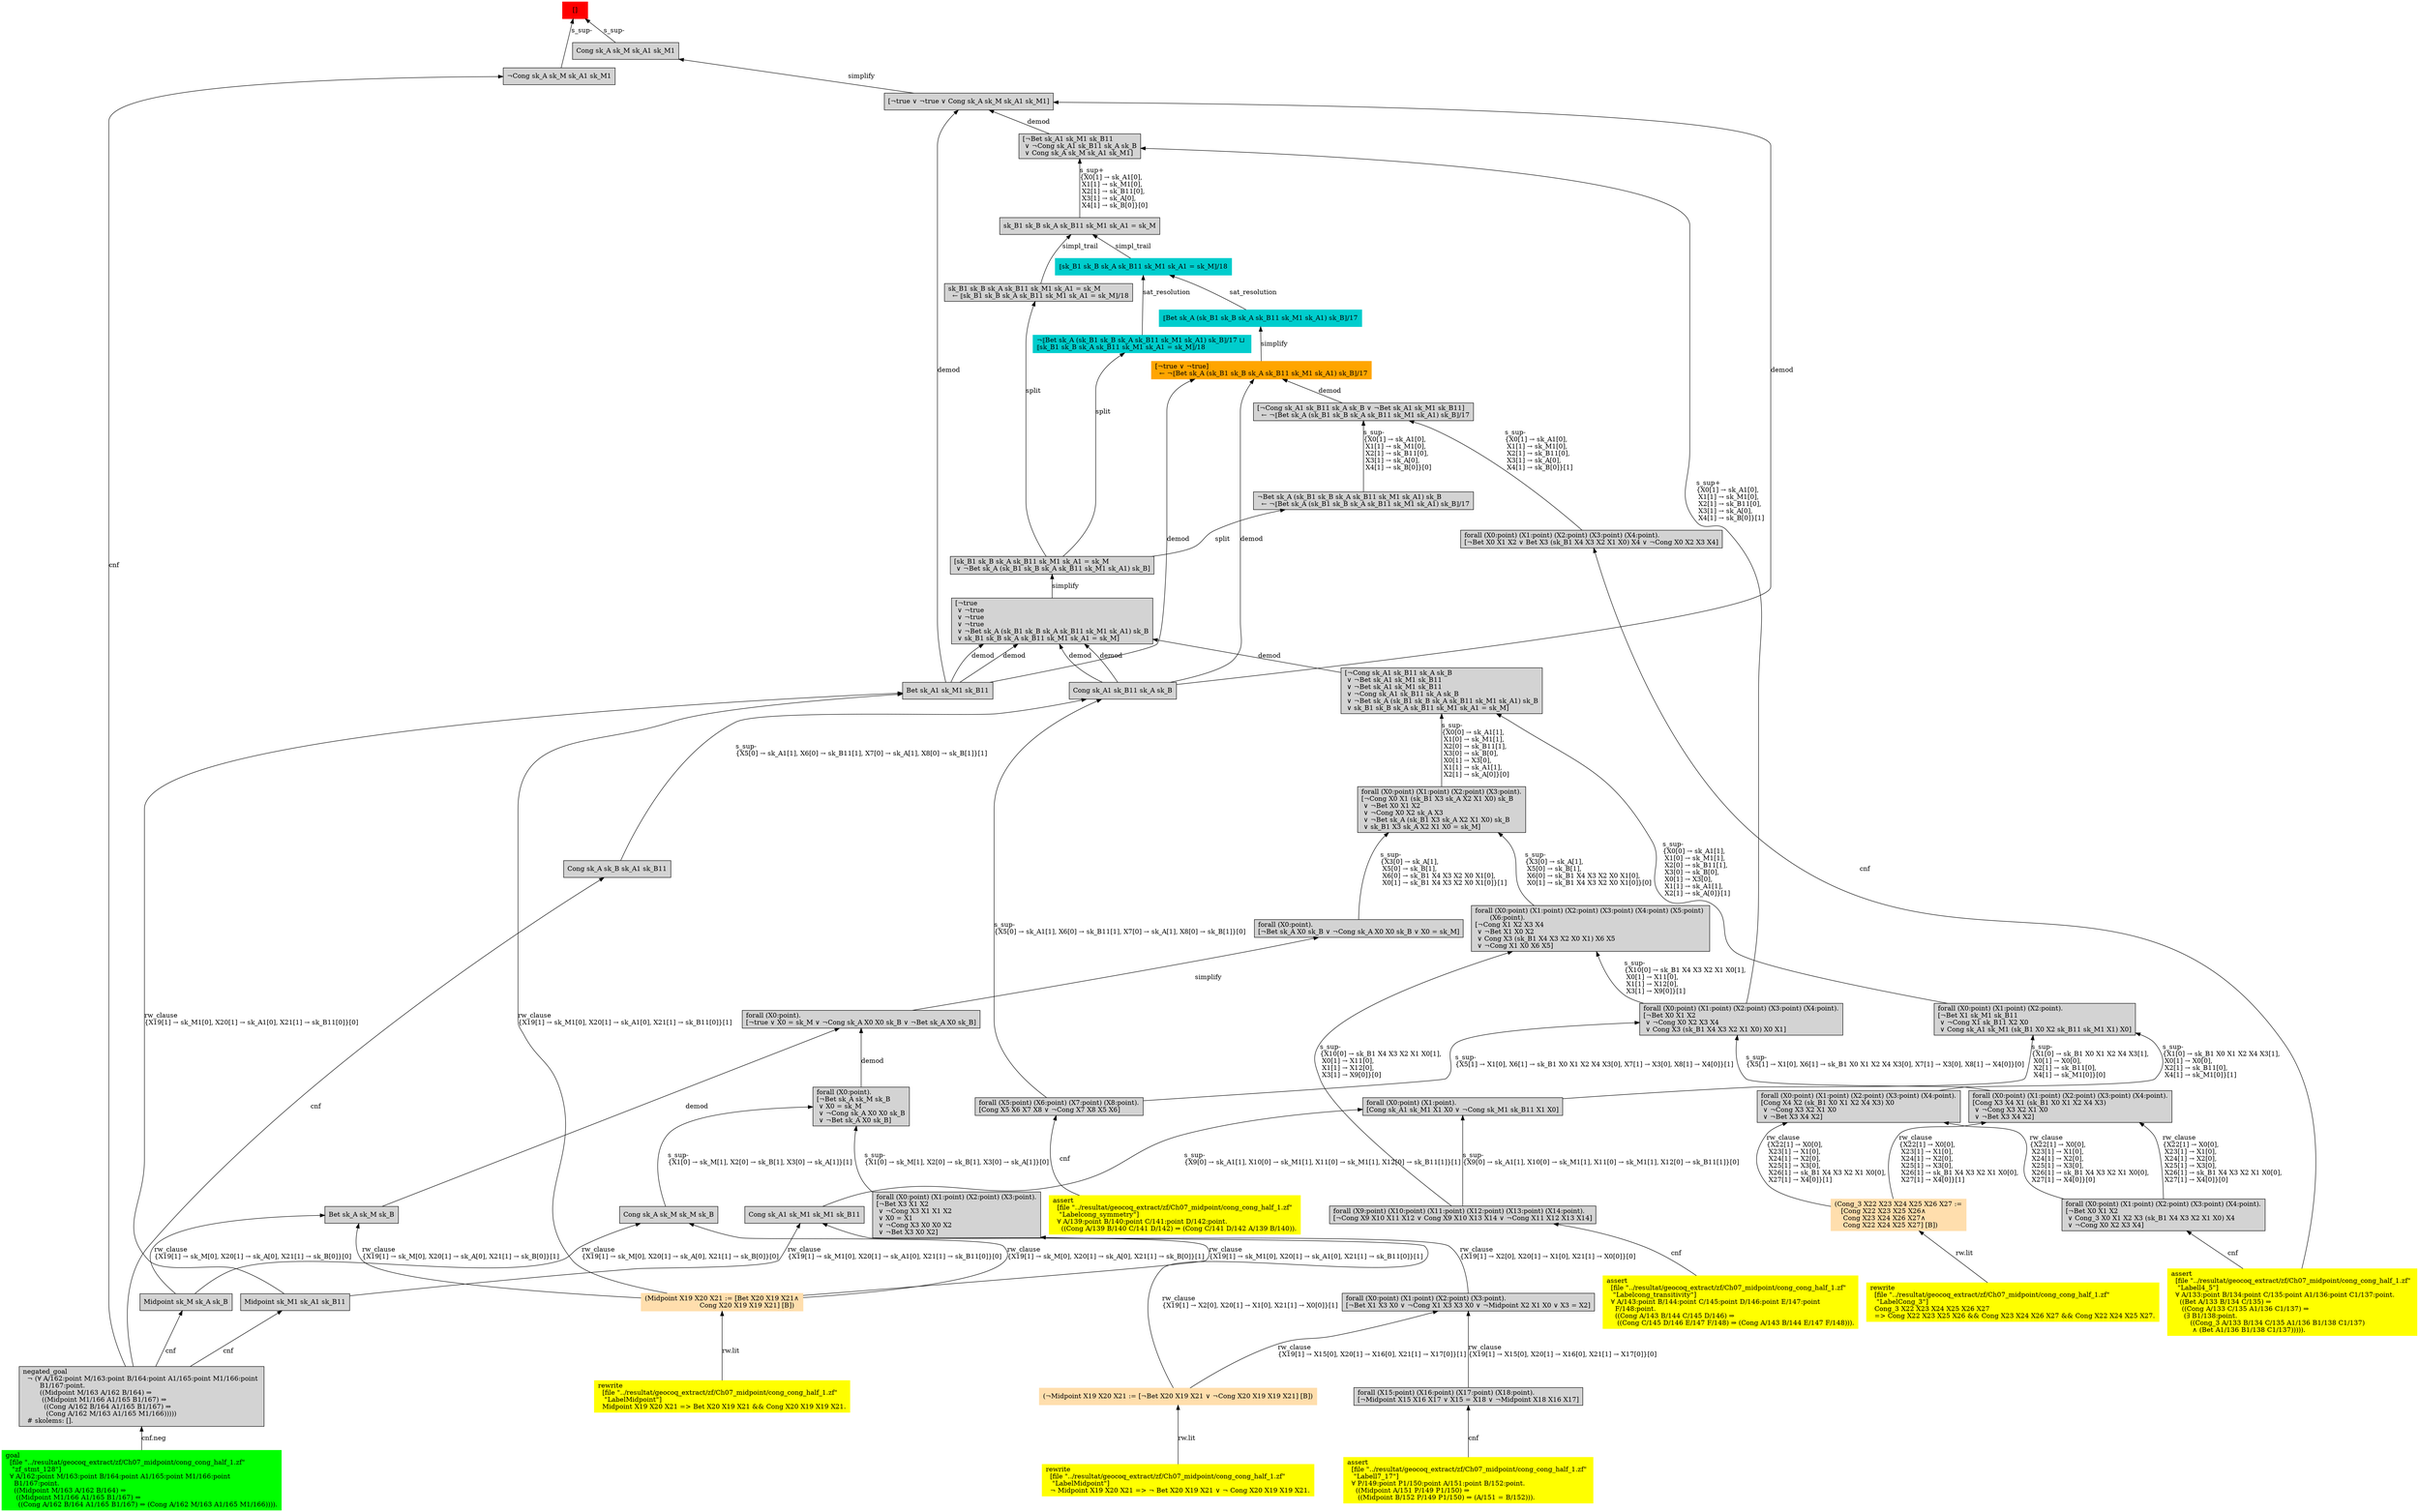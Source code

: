 digraph "unsat_graph" {
  vertex_0 [color=red, label="[]", shape=box, style=filled];
  vertex_0 -> vertex_1 [label="s_sup-\l", dir="back"];
  vertex_1 [shape=box, label="¬Cong sk_A sk_M sk_A1 sk_M1\l", style=filled];
  vertex_1 -> vertex_2 [label="cnf", dir="back"];
  vertex_2 [shape=box, label="negated_goal\l  ¬ (∀ A/162:point M/163:point B/164:point A1/165:point M1/166:point \l        B1/167:point.\l        ((Midpoint M/163 A/162 B/164) ⇒\l         ((Midpoint M1/166 A1/165 B1/167) ⇒\l          ((Cong A/162 B/164 A1/165 B1/167) ⇒\l           (Cong A/162 M/163 A1/165 M1/166)))))\l  # skolems: [].\l", style=filled];
  vertex_2 -> vertex_3 [label="cnf.neg", dir="back"];
  vertex_3 [color=green, shape=box, label="goal\l  [file \"../resultat/geocoq_extract/zf/Ch07_midpoint/cong_cong_half_1.zf\" \l   \"zf_stmt_128\"]\l  ∀ A/162:point M/163:point B/164:point A1/165:point M1/166:point \l    B1/167:point.\l    ((Midpoint M/163 A/162 B/164) ⇒\l     ((Midpoint M1/166 A1/165 B1/167) ⇒\l      ((Cong A/162 B/164 A1/165 B1/167) ⇒ (Cong A/162 M/163 A1/165 M1/166)))).\l", style=filled];
  vertex_0 -> vertex_4 [label="s_sup-\l", dir="back"];
  vertex_4 [shape=box, label="Cong sk_A sk_M sk_A1 sk_M1\l", style=filled];
  vertex_4 -> vertex_5 [label="simplify", dir="back"];
  vertex_5 [shape=box, label="[¬true ∨ ¬true ∨ Cong sk_A sk_M sk_A1 sk_M1]\l", style=filled];
  vertex_5 -> vertex_6 [label="demod", dir="back"];
  vertex_6 [shape=box, label="Cong sk_A1 sk_B11 sk_A sk_B\l", style=filled];
  vertex_6 -> vertex_7 [label="s_sup-\l\{X5[0] → sk_A1[1], X6[0] → sk_B11[1], X7[0] → sk_A[1], X8[0] → sk_B[1]\}[0]\l", dir="back"];
  vertex_7 [shape=box, label="forall (X5:point) (X6:point) (X7:point) (X8:point).\l[Cong X5 X6 X7 X8 ∨ ¬Cong X7 X8 X5 X6]\l", style=filled];
  vertex_7 -> vertex_8 [label="cnf", dir="back"];
  vertex_8 [color=yellow, shape=box, label="assert\l  [file \"../resultat/geocoq_extract/zf/Ch07_midpoint/cong_cong_half_1.zf\" \l   \"Labelcong_symmetry\"]\l  ∀ A/139:point B/140:point C/141:point D/142:point.\l    ((Cong A/139 B/140 C/141 D/142) ⇒ (Cong C/141 D/142 A/139 B/140)).\l", style=filled];
  vertex_6 -> vertex_9 [label="s_sup-\l\{X5[0] → sk_A1[1], X6[0] → sk_B11[1], X7[0] → sk_A[1], X8[0] → sk_B[1]\}[1]\l", dir="back"];
  vertex_9 [shape=box, label="Cong sk_A sk_B sk_A1 sk_B11\l", style=filled];
  vertex_9 -> vertex_2 [label="cnf", dir="back"];
  vertex_5 -> vertex_10 [label="demod", dir="back"];
  vertex_10 [shape=box, label="Bet sk_A1 sk_M1 sk_B11\l", style=filled];
  vertex_10 -> vertex_11 [label="rw_clause\l\{X19[1] → sk_M1[0], X20[1] → sk_A1[0], X21[1] → sk_B11[0]\}[1]\l", dir="back"];
  vertex_11 [color=navajowhite, shape=box, label="(Midpoint X19 X20 X21 := [Bet X20 X19 X21∧\l                          Cong X20 X19 X19 X21] [B])\l", style=filled];
  vertex_11 -> vertex_12 [label="rw.lit", dir="back"];
  vertex_12 [color=yellow, shape=box, label="rewrite\l  [file \"../resultat/geocoq_extract/zf/Ch07_midpoint/cong_cong_half_1.zf\" \l   \"LabelMidpoint\"]\l  Midpoint X19 X20 X21 =\> Bet X20 X19 X21 && Cong X20 X19 X19 X21.\l", style=filled];
  vertex_10 -> vertex_13 [label="rw_clause\l\{X19[1] → sk_M1[0], X20[1] → sk_A1[0], X21[1] → sk_B11[0]\}[0]\l", dir="back"];
  vertex_13 [shape=box, label="Midpoint sk_M1 sk_A1 sk_B11\l", style=filled];
  vertex_13 -> vertex_2 [label="cnf", dir="back"];
  vertex_5 -> vertex_14 [label="demod", dir="back"];
  vertex_14 [shape=box, label="[¬Bet sk_A1 sk_M1 sk_B11\l ∨ ¬Cong sk_A1 sk_B11 sk_A sk_B\l ∨ Cong sk_A sk_M sk_A1 sk_M1]\l", style=filled];
  vertex_14 -> vertex_15 [label="s_sup+\l\{X0[1] → sk_A1[0], \l X1[1] → sk_M1[0], \l X2[1] → sk_B11[0], \l X3[1] → sk_A[0], \l X4[1] → sk_B[0]\}[1]\l", dir="back"];
  vertex_15 [shape=box, label="forall (X0:point) (X1:point) (X2:point) (X3:point) (X4:point).\l[¬Bet X0 X1 X2\l ∨ ¬Cong X0 X2 X3 X4\l ∨ Cong X3 (sk_B1 X4 X3 X2 X1 X0) X0 X1]\l", style=filled];
  vertex_15 -> vertex_7 [label="s_sup-\l\{X5[1] → X1[0], X6[1] → sk_B1 X0 X1 X2 X4 X3[0], X7[1] → X3[0], X8[1] → X4[0]\}[1]\l", dir="back"];
  vertex_15 -> vertex_16 [label="s_sup-\l\{X5[1] → X1[0], X6[1] → sk_B1 X0 X1 X2 X4 X3[0], X7[1] → X3[0], X8[1] → X4[0]\}[0]\l", dir="back"];
  vertex_16 [shape=box, label="forall (X0:point) (X1:point) (X2:point) (X3:point) (X4:point).\l[Cong X3 X4 X1 (sk_B1 X0 X1 X2 X4 X3)\l ∨ ¬Cong X3 X2 X1 X0\l ∨ ¬Bet X3 X4 X2]\l", style=filled];
  vertex_16 -> vertex_17 [label="rw_clause\l\{X22[1] → X0[0], \l X23[1] → X1[0], \l X24[1] → X2[0], \l X25[1] → X3[0], \l X26[1] → sk_B1 X4 X3 X2 X1 X0[0], \l X27[1] → X4[0]\}[1]\l", dir="back"];
  vertex_17 [color=navajowhite, shape=box, label="(Cong_3 X22 X23 X24 X25 X26 X27 :=\l   [Cong X22 X23 X25 X26∧\l    Cong X23 X24 X26 X27∧\l    Cong X22 X24 X25 X27] [B])\l", style=filled];
  vertex_17 -> vertex_18 [label="rw.lit", dir="back"];
  vertex_18 [color=yellow, shape=box, label="rewrite\l  [file \"../resultat/geocoq_extract/zf/Ch07_midpoint/cong_cong_half_1.zf\" \l   \"LabelCong_3\"]\l  Cong_3 X22 X23 X24 X25 X26 X27\l  =\> Cong X22 X23 X25 X26 && Cong X23 X24 X26 X27 && Cong X22 X24 X25 X27.\l", style=filled];
  vertex_16 -> vertex_19 [label="rw_clause\l\{X22[1] → X0[0], \l X23[1] → X1[0], \l X24[1] → X2[0], \l X25[1] → X3[0], \l X26[1] → sk_B1 X4 X3 X2 X1 X0[0], \l X27[1] → X4[0]\}[0]\l", dir="back"];
  vertex_19 [shape=box, label="forall (X0:point) (X1:point) (X2:point) (X3:point) (X4:point).\l[¬Bet X0 X1 X2\l ∨ Cong_3 X0 X1 X2 X3 (sk_B1 X4 X3 X2 X1 X0) X4\l ∨ ¬Cong X0 X2 X3 X4]\l", style=filled];
  vertex_19 -> vertex_20 [label="cnf", dir="back"];
  vertex_20 [color=yellow, shape=box, label="assert\l  [file \"../resultat/geocoq_extract/zf/Ch07_midpoint/cong_cong_half_1.zf\" \l   \"Labell4_5\"]\l  ∀ A/133:point B/134:point C/135:point A1/136:point C1/137:point.\l    ((Bet A/133 B/134 C/135) ⇒\l     ((Cong A/133 C/135 A1/136 C1/137) ⇒\l      (∃ B1/138:point.\l         ((Cong_3 A/133 B/134 C/135 A1/136 B1/138 C1/137)\l          ∧ (Bet A1/136 B1/138 C1/137))))).\l", style=filled];
  vertex_14 -> vertex_21 [label="s_sup+\l\{X0[1] → sk_A1[0], \l X1[1] → sk_M1[0], \l X2[1] → sk_B11[0], \l X3[1] → sk_A[0], \l X4[1] → sk_B[0]\}[0]\l", dir="back"];
  vertex_21 [shape=box, label="sk_B1 sk_B sk_A sk_B11 sk_M1 sk_A1 = sk_M\l", style=filled];
  vertex_21 -> vertex_22 [label="simpl_trail", dir="back"];
  vertex_22 [color=cyan3, shape=box, label="⟦sk_B1 sk_B sk_A sk_B11 sk_M1 sk_A1 = sk_M⟧/18\l", style=filled];
  vertex_22 -> vertex_23 [label="sat_resolution", dir="back"];
  vertex_23 [color=cyan3, shape=box, label="⟦Bet sk_A (sk_B1 sk_B sk_A sk_B11 sk_M1 sk_A1) sk_B⟧/17\l", style=filled];
  vertex_23 -> vertex_24 [label="simplify", dir="back"];
  vertex_24 [color=orange, shape=box, label="[¬true ∨ ¬true]\l  ← ¬⟦Bet sk_A (sk_B1 sk_B sk_A sk_B11 sk_M1 sk_A1) sk_B⟧/17\l", style=filled];
  vertex_24 -> vertex_10 [label="demod", dir="back"];
  vertex_24 -> vertex_6 [label="demod", dir="back"];
  vertex_24 -> vertex_25 [label="demod", dir="back"];
  vertex_25 [shape=box, label="[¬Cong sk_A1 sk_B11 sk_A sk_B ∨ ¬Bet sk_A1 sk_M1 sk_B11]\l  ← ¬⟦Bet sk_A (sk_B1 sk_B sk_A sk_B11 sk_M1 sk_A1) sk_B⟧/17\l", style=filled];
  vertex_25 -> vertex_26 [label="s_sup-\l\{X0[1] → sk_A1[0], \l X1[1] → sk_M1[0], \l X2[1] → sk_B11[0], \l X3[1] → sk_A[0], \l X4[1] → sk_B[0]\}[0]\l", dir="back"];
  vertex_26 [shape=box, label="¬Bet sk_A (sk_B1 sk_B sk_A sk_B11 sk_M1 sk_A1) sk_B\l  ← ¬⟦Bet sk_A (sk_B1 sk_B sk_A sk_B11 sk_M1 sk_A1) sk_B⟧/17\l", style=filled];
  vertex_26 -> vertex_27 [label="split", dir="back"];
  vertex_27 [shape=box, label="[sk_B1 sk_B sk_A sk_B11 sk_M1 sk_A1 = sk_M\l ∨ ¬Bet sk_A (sk_B1 sk_B sk_A sk_B11 sk_M1 sk_A1) sk_B]\l", style=filled];
  vertex_27 -> vertex_28 [label="simplify", dir="back"];
  vertex_28 [shape=box, label="[¬true\l ∨ ¬true\l ∨ ¬true\l ∨ ¬true\l ∨ ¬Bet sk_A (sk_B1 sk_B sk_A sk_B11 sk_M1 sk_A1) sk_B\l ∨ sk_B1 sk_B sk_A sk_B11 sk_M1 sk_A1 = sk_M]\l", style=filled];
  vertex_28 -> vertex_6 [label="demod", dir="back"];
  vertex_28 -> vertex_10 [label="demod", dir="back"];
  vertex_28 -> vertex_10 [label="demod", dir="back"];
  vertex_28 -> vertex_6 [label="demod", dir="back"];
  vertex_28 -> vertex_29 [label="demod", dir="back"];
  vertex_29 [shape=box, label="[¬Cong sk_A1 sk_B11 sk_A sk_B\l ∨ ¬Bet sk_A1 sk_M1 sk_B11\l ∨ ¬Bet sk_A1 sk_M1 sk_B11\l ∨ ¬Cong sk_A1 sk_B11 sk_A sk_B\l ∨ ¬Bet sk_A (sk_B1 sk_B sk_A sk_B11 sk_M1 sk_A1) sk_B\l ∨ sk_B1 sk_B sk_A sk_B11 sk_M1 sk_A1 = sk_M]\l", style=filled];
  vertex_29 -> vertex_30 [label="s_sup-\l\{X0[0] → sk_A1[1], \l X1[0] → sk_M1[1], \l X2[0] → sk_B11[1], \l X3[0] → sk_B[0], \l X0[1] → X3[0], \l X1[1] → sk_A1[1], \l X2[1] → sk_A[0]\}[0]\l", dir="back"];
  vertex_30 [shape=box, label="forall (X0:point) (X1:point) (X2:point) (X3:point).\l[¬Cong X0 X1 (sk_B1 X3 sk_A X2 X1 X0) sk_B\l ∨ ¬Bet X0 X1 X2\l ∨ ¬Cong X0 X2 sk_A X3\l ∨ ¬Bet sk_A (sk_B1 X3 sk_A X2 X1 X0) sk_B\l ∨ sk_B1 X3 sk_A X2 X1 X0 = sk_M]\l", style=filled];
  vertex_30 -> vertex_31 [label="s_sup-\l\{X3[0] → sk_A[1], \l X5[0] → sk_B[1], \l X6[0] → sk_B1 X4 X3 X2 X0 X1[0], \l X0[1] → sk_B1 X4 X3 X2 X0 X1[0]\}[1]\l", dir="back"];
  vertex_31 [shape=box, label="forall (X0:point).\l[¬Bet sk_A X0 sk_B ∨ ¬Cong sk_A X0 X0 sk_B ∨ X0 = sk_M]\l", style=filled];
  vertex_31 -> vertex_32 [label="simplify", dir="back"];
  vertex_32 [shape=box, label="forall (X0:point).\l[¬true ∨ X0 = sk_M ∨ ¬Cong sk_A X0 X0 sk_B ∨ ¬Bet sk_A X0 sk_B]\l", style=filled];
  vertex_32 -> vertex_33 [label="demod", dir="back"];
  vertex_33 [shape=box, label="Bet sk_A sk_M sk_B\l", style=filled];
  vertex_33 -> vertex_11 [label="rw_clause\l\{X19[1] → sk_M[0], X20[1] → sk_A[0], X21[1] → sk_B[0]\}[1]\l", dir="back"];
  vertex_33 -> vertex_34 [label="rw_clause\l\{X19[1] → sk_M[0], X20[1] → sk_A[0], X21[1] → sk_B[0]\}[0]\l", dir="back"];
  vertex_34 [shape=box, label="Midpoint sk_M sk_A sk_B\l", style=filled];
  vertex_34 -> vertex_2 [label="cnf", dir="back"];
  vertex_32 -> vertex_35 [label="demod", dir="back"];
  vertex_35 [shape=box, label="forall (X0:point).\l[¬Bet sk_A sk_M sk_B\l ∨ X0 = sk_M\l ∨ ¬Cong sk_A X0 X0 sk_B\l ∨ ¬Bet sk_A X0 sk_B]\l", style=filled];
  vertex_35 -> vertex_36 [label="s_sup-\l\{X1[0] → sk_M[1], X2[0] → sk_B[1], X3[0] → sk_A[1]\}[0]\l", dir="back"];
  vertex_36 [shape=box, label="forall (X0:point) (X1:point) (X2:point) (X3:point).\l[¬Bet X3 X1 X2\l ∨ ¬Cong X3 X1 X1 X2\l ∨ X0 = X1\l ∨ ¬Cong X3 X0 X0 X2\l ∨ ¬Bet X3 X0 X2]\l", style=filled];
  vertex_36 -> vertex_37 [label="rw_clause\l\{X19[1] → X2[0], X20[1] → X1[0], X21[1] → X0[0]\}[1]\l", dir="back"];
  vertex_37 [color=navajowhite, shape=box, label="(¬Midpoint X19 X20 X21 := [¬Bet X20 X19 X21 ∨ ¬Cong X20 X19 X19 X21] [B])\l", style=filled];
  vertex_37 -> vertex_38 [label="rw.lit", dir="back"];
  vertex_38 [color=yellow, shape=box, label="rewrite\l  [file \"../resultat/geocoq_extract/zf/Ch07_midpoint/cong_cong_half_1.zf\" \l   \"LabelMidpoint\"]\l  ¬ Midpoint X19 X20 X21 =\> ¬ Bet X20 X19 X21 ∨ ¬ Cong X20 X19 X19 X21.\l", style=filled];
  vertex_36 -> vertex_39 [label="rw_clause\l\{X19[1] → X2[0], X20[1] → X1[0], X21[1] → X0[0]\}[0]\l", dir="back"];
  vertex_39 [shape=box, label="forall (X0:point) (X1:point) (X2:point) (X3:point).\l[¬Bet X1 X3 X0 ∨ ¬Cong X1 X3 X3 X0 ∨ ¬Midpoint X2 X1 X0 ∨ X3 = X2]\l", style=filled];
  vertex_39 -> vertex_37 [label="rw_clause\l\{X19[1] → X15[0], X20[1] → X16[0], X21[1] → X17[0]\}[1]\l", dir="back"];
  vertex_39 -> vertex_40 [label="rw_clause\l\{X19[1] → X15[0], X20[1] → X16[0], X21[1] → X17[0]\}[0]\l", dir="back"];
  vertex_40 [shape=box, label="forall (X15:point) (X16:point) (X17:point) (X18:point).\l[¬Midpoint X15 X16 X17 ∨ X15 = X18 ∨ ¬Midpoint X18 X16 X17]\l", style=filled];
  vertex_40 -> vertex_41 [label="cnf", dir="back"];
  vertex_41 [color=yellow, shape=box, label="assert\l  [file \"../resultat/geocoq_extract/zf/Ch07_midpoint/cong_cong_half_1.zf\" \l   \"Labell7_17\"]\l  ∀ P/149:point P1/150:point A/151:point B/152:point.\l    ((Midpoint A/151 P/149 P1/150) ⇒\l     ((Midpoint B/152 P/149 P1/150) ⇒ (A/151 = B/152))).\l", style=filled];
  vertex_35 -> vertex_42 [label="s_sup-\l\{X1[0] → sk_M[1], X2[0] → sk_B[1], X3[0] → sk_A[1]\}[1]\l", dir="back"];
  vertex_42 [shape=box, label="Cong sk_A sk_M sk_M sk_B\l", style=filled];
  vertex_42 -> vertex_11 [label="rw_clause\l\{X19[1] → sk_M[0], X20[1] → sk_A[0], X21[1] → sk_B[0]\}[1]\l", dir="back"];
  vertex_42 -> vertex_34 [label="rw_clause\l\{X19[1] → sk_M[0], X20[1] → sk_A[0], X21[1] → sk_B[0]\}[0]\l", dir="back"];
  vertex_30 -> vertex_43 [label="s_sup-\l\{X3[0] → sk_A[1], \l X5[0] → sk_B[1], \l X6[0] → sk_B1 X4 X3 X2 X0 X1[0], \l X0[1] → sk_B1 X4 X3 X2 X0 X1[0]\}[0]\l", dir="back"];
  vertex_43 [shape=box, label="forall (X0:point) (X1:point) (X2:point) (X3:point) (X4:point) (X5:point) \l       (X6:point).\l[¬Cong X1 X2 X3 X4\l ∨ ¬Bet X1 X0 X2\l ∨ Cong X3 (sk_B1 X4 X3 X2 X0 X1) X6 X5\l ∨ ¬Cong X1 X0 X6 X5]\l", style=filled];
  vertex_43 -> vertex_44 [label="s_sup-\l\{X10[0] → sk_B1 X4 X3 X2 X1 X0[1], \l X0[1] → X11[0], \l X1[1] → X12[0], \l X3[1] → X9[0]\}[0]\l", dir="back"];
  vertex_44 [shape=box, label="forall (X9:point) (X10:point) (X11:point) (X12:point) (X13:point) (X14:point).\l[¬Cong X9 X10 X11 X12 ∨ Cong X9 X10 X13 X14 ∨ ¬Cong X11 X12 X13 X14]\l", style=filled];
  vertex_44 -> vertex_45 [label="cnf", dir="back"];
  vertex_45 [color=yellow, shape=box, label="assert\l  [file \"../resultat/geocoq_extract/zf/Ch07_midpoint/cong_cong_half_1.zf\" \l   \"Labelcong_transitivity\"]\l  ∀ A/143:point B/144:point C/145:point D/146:point E/147:point \l    F/148:point.\l    ((Cong A/143 B/144 C/145 D/146) ⇒\l     ((Cong C/145 D/146 E/147 F/148) ⇒ (Cong A/143 B/144 E/147 F/148))).\l", style=filled];
  vertex_43 -> vertex_15 [label="s_sup-\l\{X10[0] → sk_B1 X4 X3 X2 X1 X0[1], \l X0[1] → X11[0], \l X1[1] → X12[0], \l X3[1] → X9[0]\}[1]\l", dir="back"];
  vertex_29 -> vertex_46 [label="s_sup-\l\{X0[0] → sk_A1[1], \l X1[0] → sk_M1[1], \l X2[0] → sk_B11[1], \l X3[0] → sk_B[0], \l X0[1] → X3[0], \l X1[1] → sk_A1[1], \l X2[1] → sk_A[0]\}[1]\l", dir="back"];
  vertex_46 [shape=box, label="forall (X0:point) (X1:point) (X2:point).\l[¬Bet X1 sk_M1 sk_B11\l ∨ ¬Cong X1 sk_B11 X2 X0\l ∨ Cong sk_A1 sk_M1 (sk_B1 X0 X2 sk_B11 sk_M1 X1) X0]\l", style=filled];
  vertex_46 -> vertex_47 [label="s_sup-\l\{X1[0] → sk_B1 X0 X1 X2 X4 X3[1], \l X0[1] → X0[0], \l X2[1] → sk_B11[0], \l X4[1] → sk_M1[0]\}[0]\l", dir="back"];
  vertex_47 [shape=box, label="forall (X0:point) (X1:point).\l[Cong sk_A1 sk_M1 X1 X0 ∨ ¬Cong sk_M1 sk_B11 X1 X0]\l", style=filled];
  vertex_47 -> vertex_44 [label="s_sup-\l\{X9[0] → sk_A1[1], X10[0] → sk_M1[1], X11[0] → sk_M1[1], X12[0] → sk_B11[1]\}[0]\l", dir="back"];
  vertex_47 -> vertex_48 [label="s_sup-\l\{X9[0] → sk_A1[1], X10[0] → sk_M1[1], X11[0] → sk_M1[1], X12[0] → sk_B11[1]\}[1]\l", dir="back"];
  vertex_48 [shape=box, label="Cong sk_A1 sk_M1 sk_M1 sk_B11\l", style=filled];
  vertex_48 -> vertex_11 [label="rw_clause\l\{X19[1] → sk_M1[0], X20[1] → sk_A1[0], X21[1] → sk_B11[0]\}[1]\l", dir="back"];
  vertex_48 -> vertex_13 [label="rw_clause\l\{X19[1] → sk_M1[0], X20[1] → sk_A1[0], X21[1] → sk_B11[0]\}[0]\l", dir="back"];
  vertex_46 -> vertex_49 [label="s_sup-\l\{X1[0] → sk_B1 X0 X1 X2 X4 X3[1], \l X0[1] → X0[0], \l X2[1] → sk_B11[0], \l X4[1] → sk_M1[0]\}[1]\l", dir="back"];
  vertex_49 [shape=box, label="forall (X0:point) (X1:point) (X2:point) (X3:point) (X4:point).\l[Cong X4 X2 (sk_B1 X0 X1 X2 X4 X3) X0\l ∨ ¬Cong X3 X2 X1 X0\l ∨ ¬Bet X3 X4 X2]\l", style=filled];
  vertex_49 -> vertex_17 [label="rw_clause\l\{X22[1] → X0[0], \l X23[1] → X1[0], \l X24[1] → X2[0], \l X25[1] → X3[0], \l X26[1] → sk_B1 X4 X3 X2 X1 X0[0], \l X27[1] → X4[0]\}[1]\l", dir="back"];
  vertex_49 -> vertex_19 [label="rw_clause\l\{X22[1] → X0[0], \l X23[1] → X1[0], \l X24[1] → X2[0], \l X25[1] → X3[0], \l X26[1] → sk_B1 X4 X3 X2 X1 X0[0], \l X27[1] → X4[0]\}[0]\l", dir="back"];
  vertex_25 -> vertex_50 [label="s_sup-\l\{X0[1] → sk_A1[0], \l X1[1] → sk_M1[0], \l X2[1] → sk_B11[0], \l X3[1] → sk_A[0], \l X4[1] → sk_B[0]\}[1]\l", dir="back"];
  vertex_50 [shape=box, label="forall (X0:point) (X1:point) (X2:point) (X3:point) (X4:point).\l[¬Bet X0 X1 X2 ∨ Bet X3 (sk_B1 X4 X3 X2 X1 X0) X4 ∨ ¬Cong X0 X2 X3 X4]\l", style=filled];
  vertex_50 -> vertex_20 [label="cnf", dir="back"];
  vertex_22 -> vertex_51 [label="sat_resolution", dir="back"];
  vertex_51 [color=cyan3, shape=box, label="¬⟦Bet sk_A (sk_B1 sk_B sk_A sk_B11 sk_M1 sk_A1) sk_B⟧/17 ⊔ \l⟦sk_B1 sk_B sk_A sk_B11 sk_M1 sk_A1 = sk_M⟧/18\l", style=filled];
  vertex_51 -> vertex_27 [label="split", dir="back"];
  vertex_21 -> vertex_52 [label="simpl_trail", dir="back"];
  vertex_52 [shape=box, label="sk_B1 sk_B sk_A sk_B11 sk_M1 sk_A1 = sk_M\l  ← ⟦sk_B1 sk_B sk_A sk_B11 sk_M1 sk_A1 = sk_M⟧/18\l", style=filled];
  vertex_52 -> vertex_27 [label="split", dir="back"];
  }


